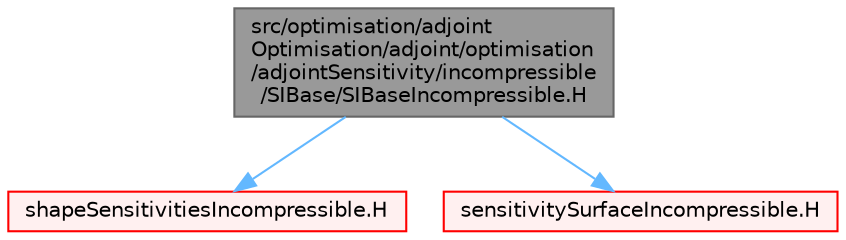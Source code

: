 digraph "src/optimisation/adjointOptimisation/adjoint/optimisation/adjointSensitivity/incompressible/SIBase/SIBaseIncompressible.H"
{
 // LATEX_PDF_SIZE
  bgcolor="transparent";
  edge [fontname=Helvetica,fontsize=10,labelfontname=Helvetica,labelfontsize=10];
  node [fontname=Helvetica,fontsize=10,shape=box,height=0.2,width=0.4];
  Node1 [id="Node000001",label="src/optimisation/adjoint\lOptimisation/adjoint/optimisation\l/adjointSensitivity/incompressible\l/SIBase/SIBaseIncompressible.H",height=0.2,width=0.4,color="gray40", fillcolor="grey60", style="filled", fontcolor="black",tooltip=" "];
  Node1 -> Node2 [id="edge1_Node000001_Node000002",color="steelblue1",style="solid",tooltip=" "];
  Node2 [id="Node000002",label="shapeSensitivitiesIncompressible.H",height=0.2,width=0.4,color="red", fillcolor="#FFF0F0", style="filled",URL="$shapeSensitivitiesIncompressible_8H.html",tooltip=" "];
  Node1 -> Node513 [id="edge2_Node000001_Node000513",color="steelblue1",style="solid",tooltip=" "];
  Node513 [id="Node000513",label="sensitivitySurfaceIncompressible.H",height=0.2,width=0.4,color="red", fillcolor="#FFF0F0", style="filled",URL="$sensitivitySurfaceIncompressible_8H.html",tooltip=" "];
}
